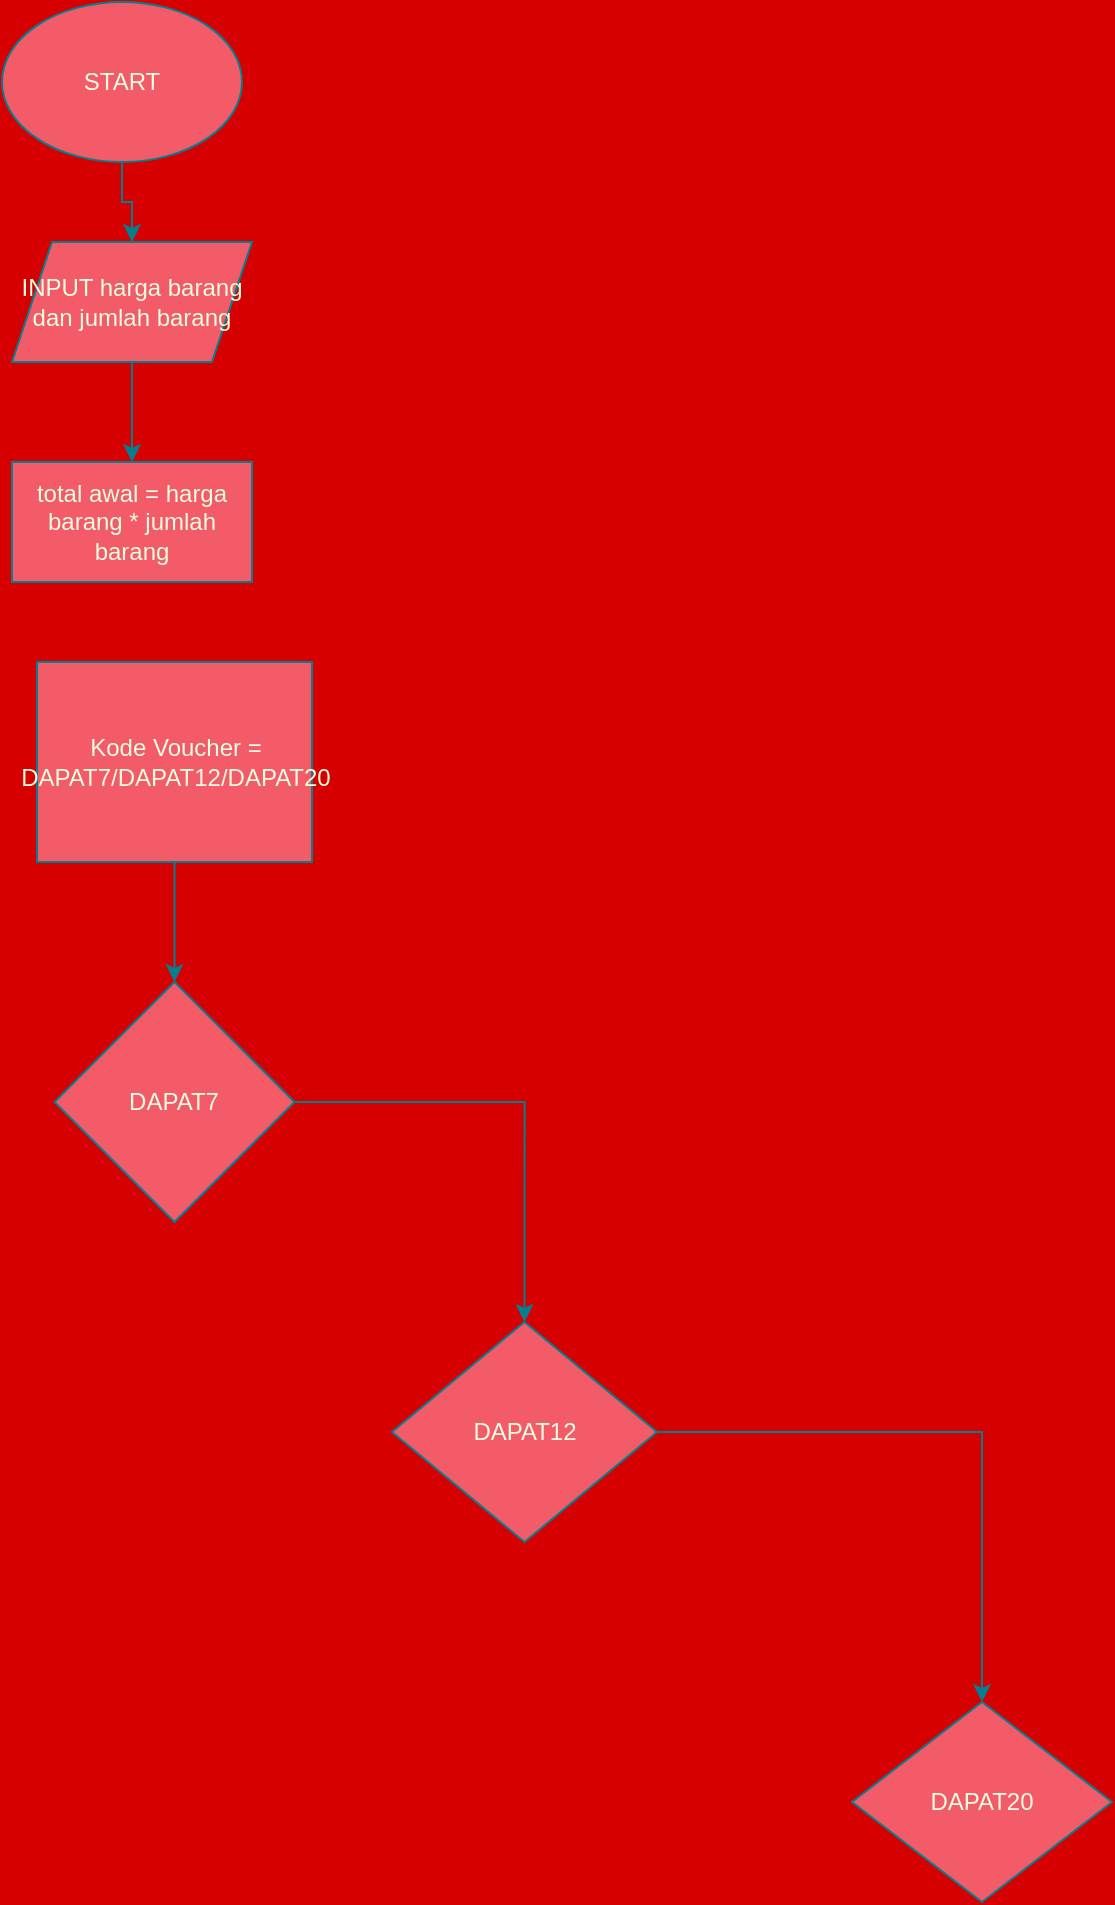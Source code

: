 <mxfile version="24.7.17">
  <diagram name="Page-1" id="0RA_1R6m2diSWX32eNl8">
    <mxGraphModel dx="1479" dy="654" grid="1" gridSize="10" guides="1" tooltips="1" connect="1" arrows="1" fold="1" page="1" pageScale="1" pageWidth="850" pageHeight="1100" background="#d60000" math="0" shadow="0">
      <root>
        <mxCell id="0" />
        <mxCell id="1" parent="0" />
        <mxCell id="E_sK0Rc2UR8B994FfK1N-8" style="edgeStyle=orthogonalEdgeStyle;rounded=0;orthogonalLoop=1;jettySize=auto;html=1;entryX=0.5;entryY=0;entryDx=0;entryDy=0;strokeColor=#028090;fontColor=#E4FDE1;fillColor=#F45B69;" edge="1" parent="1" source="E_sK0Rc2UR8B994FfK1N-1" target="E_sK0Rc2UR8B994FfK1N-3">
          <mxGeometry relative="1" as="geometry" />
        </mxCell>
        <mxCell id="E_sK0Rc2UR8B994FfK1N-1" value="START" style="ellipse;whiteSpace=wrap;html=1;strokeColor=#028090;fontColor=#E4FDE1;fillColor=#F45B69;" vertex="1" parent="1">
          <mxGeometry x="365" y="80" width="120" height="80" as="geometry" />
        </mxCell>
        <mxCell id="E_sK0Rc2UR8B994FfK1N-2" value="total awal = harga barang * jumlah barang" style="rounded=0;whiteSpace=wrap;html=1;strokeColor=#028090;fontColor=#E4FDE1;fillColor=#F45B69;" vertex="1" parent="1">
          <mxGeometry x="370" y="310" width="120" height="60" as="geometry" />
        </mxCell>
        <mxCell id="E_sK0Rc2UR8B994FfK1N-9" style="edgeStyle=orthogonalEdgeStyle;rounded=0;orthogonalLoop=1;jettySize=auto;html=1;entryX=0.5;entryY=0;entryDx=0;entryDy=0;strokeColor=#028090;fontColor=#E4FDE1;fillColor=#F45B69;" edge="1" parent="1" source="E_sK0Rc2UR8B994FfK1N-3" target="E_sK0Rc2UR8B994FfK1N-2">
          <mxGeometry relative="1" as="geometry" />
        </mxCell>
        <mxCell id="E_sK0Rc2UR8B994FfK1N-3" value="INPUT harga barang dan jumlah barang" style="shape=parallelogram;perimeter=parallelogramPerimeter;whiteSpace=wrap;html=1;fixedSize=1;strokeColor=#028090;fontColor=#E4FDE1;fillColor=#F45B69;" vertex="1" parent="1">
          <mxGeometry x="370" y="200" width="120" height="60" as="geometry" />
        </mxCell>
        <mxCell id="E_sK0Rc2UR8B994FfK1N-17" style="edgeStyle=orthogonalEdgeStyle;rounded=0;orthogonalLoop=1;jettySize=auto;html=1;strokeColor=#028090;fontColor=#E4FDE1;fillColor=#F45B69;" edge="1" parent="1" source="E_sK0Rc2UR8B994FfK1N-4" target="E_sK0Rc2UR8B994FfK1N-5">
          <mxGeometry relative="1" as="geometry">
            <Array as="points">
              <mxPoint x="855" y="795" />
            </Array>
          </mxGeometry>
        </mxCell>
        <mxCell id="E_sK0Rc2UR8B994FfK1N-4" value="DAPAT12" style="rhombus;whiteSpace=wrap;html=1;strokeColor=#028090;fontColor=#E4FDE1;fillColor=#F45B69;" vertex="1" parent="1">
          <mxGeometry x="560" y="740" width="132.5" height="110" as="geometry" />
        </mxCell>
        <mxCell id="E_sK0Rc2UR8B994FfK1N-5" value="DAPAT20" style="rhombus;whiteSpace=wrap;html=1;strokeColor=#028090;fontColor=#E4FDE1;fillColor=#F45B69;" vertex="1" parent="1">
          <mxGeometry x="790" y="930" width="130" height="100" as="geometry" />
        </mxCell>
        <mxCell id="E_sK0Rc2UR8B994FfK1N-16" style="edgeStyle=orthogonalEdgeStyle;rounded=0;orthogonalLoop=1;jettySize=auto;html=1;entryX=0.5;entryY=0;entryDx=0;entryDy=0;strokeColor=#028090;fontColor=#E4FDE1;fillColor=#F45B69;" edge="1" parent="1" source="E_sK0Rc2UR8B994FfK1N-6" target="E_sK0Rc2UR8B994FfK1N-4">
          <mxGeometry relative="1" as="geometry" />
        </mxCell>
        <mxCell id="E_sK0Rc2UR8B994FfK1N-6" value="DAPAT7" style="rhombus;whiteSpace=wrap;html=1;strokeColor=#028090;fontColor=#E4FDE1;fillColor=#F45B69;" vertex="1" parent="1">
          <mxGeometry x="391.25" y="570" width="120" height="120" as="geometry" />
        </mxCell>
        <mxCell id="E_sK0Rc2UR8B994FfK1N-15" style="edgeStyle=orthogonalEdgeStyle;rounded=0;orthogonalLoop=1;jettySize=auto;html=1;entryX=0.5;entryY=0;entryDx=0;entryDy=0;strokeColor=#028090;fontColor=#E4FDE1;fillColor=#F45B69;" edge="1" parent="1" source="E_sK0Rc2UR8B994FfK1N-10" target="E_sK0Rc2UR8B994FfK1N-6">
          <mxGeometry relative="1" as="geometry" />
        </mxCell>
        <mxCell id="E_sK0Rc2UR8B994FfK1N-10" value="Kode Voucher = DAPAT7/DAPAT12/DAPAT20" style="rounded=0;whiteSpace=wrap;html=1;strokeColor=#028090;fontColor=#E4FDE1;fillColor=#F45B69;" vertex="1" parent="1">
          <mxGeometry x="382.5" y="410" width="137.5" height="100" as="geometry" />
        </mxCell>
      </root>
    </mxGraphModel>
  </diagram>
</mxfile>

